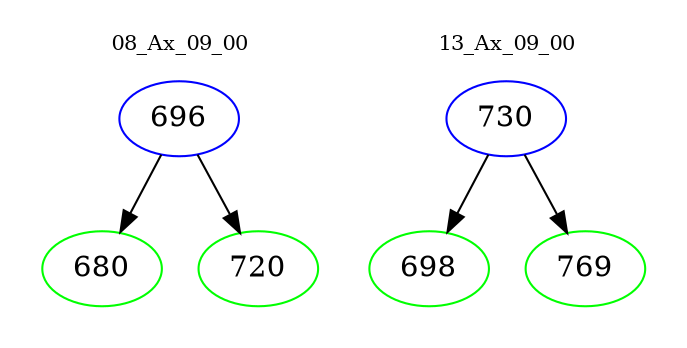 digraph{
subgraph cluster_0 {
color = white
label = "08_Ax_09_00";
fontsize=10;
T0_696 [label="696", color="blue"]
T0_696 -> T0_680 [color="black"]
T0_680 [label="680", color="green"]
T0_696 -> T0_720 [color="black"]
T0_720 [label="720", color="green"]
}
subgraph cluster_1 {
color = white
label = "13_Ax_09_00";
fontsize=10;
T1_730 [label="730", color="blue"]
T1_730 -> T1_698 [color="black"]
T1_698 [label="698", color="green"]
T1_730 -> T1_769 [color="black"]
T1_769 [label="769", color="green"]
}
}
